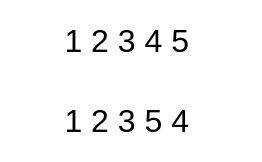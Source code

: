 <mxfile version="14.6.13" type="github">
  <diagram id="sK7fOs_YZbrc1wKjL_sm" name="Page-1">
    <mxGraphModel dx="1170" dy="688" grid="1" gridSize="10" guides="1" tooltips="1" connect="1" arrows="1" fold="1" page="1" pageScale="1" pageWidth="827" pageHeight="1169" math="1" shadow="0">
      <root>
        <mxCell id="0" />
        <mxCell id="1" parent="0" />
        <mxCell id="WKR-RuweENGPH2hn3mRi-95" value="&lt;font style=&quot;font-size: 16px&quot;&gt;1 2 3 4 5&lt;/font&gt;&amp;nbsp;" style="text;html=1;strokeColor=none;fillColor=none;align=center;verticalAlign=middle;whiteSpace=wrap;rounded=0;" vertex="1" parent="1">
          <mxGeometry x="230" y="160" width="130" height="40" as="geometry" />
        </mxCell>
        <mxCell id="WKR-RuweENGPH2hn3mRi-96" value="&lt;font style=&quot;font-size: 16px&quot;&gt;1 2 3 5 4&lt;/font&gt;&amp;nbsp;" style="text;html=1;strokeColor=none;fillColor=none;align=center;verticalAlign=middle;whiteSpace=wrap;rounded=0;" vertex="1" parent="1">
          <mxGeometry x="230" y="200" width="130" height="40" as="geometry" />
        </mxCell>
      </root>
    </mxGraphModel>
  </diagram>
</mxfile>
